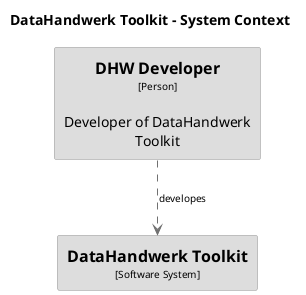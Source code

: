 @startuml(id=DataHandwerkToolkit-SystemContext)
title DataHandwerk Toolkit - System Context

skinparam {
  shadowing false
  arrowFontSize 10
  defaultTextAlignment center
  wrapWidth 200
  maxMessageSize 100
}
hide stereotype
top to bottom direction
skinparam rectangle<<1>> {
  BackgroundColor #dddddd
  FontColor #000000
  BorderColor #9A9A9A
}
skinparam rectangle<<2>> {
  BackgroundColor #dddddd
  FontColor #000000
  BorderColor #9A9A9A
}
rectangle "==DHW Developer\n<size:10>[Person]</size>\n\nDeveloper of DataHandwerk Toolkit" <<1>> as 1
rectangle "==DataHandwerk Toolkit\n<size:10>[Software System]</size>" <<2>> as 2
1 .[#707070].> 2 : "developes"
@enduml